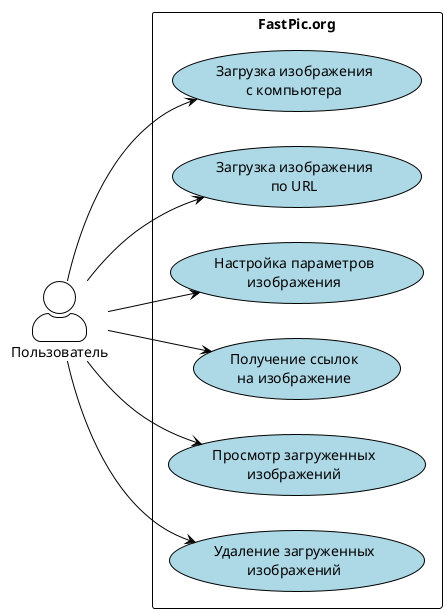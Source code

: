 @startuml FastPic.org - UseCase Diagram
!theme plain
skinparam actorStyle awesome
skinparam packageStyle rectangle
skinparam usecaseBorderColor #black
skinparam usecaseBackgroundColor #lightblue

left to right direction

actor "Пользователь" as User

rectangle "FastPic.org" {
  usecase "Загрузка изображения\nс компьютера" as UC1
  usecase "Загрузка изображения\nпо URL" as UC2
  usecase "Настройка параметров\nизображения" as UC3
  usecase "Получение ссылок\nна изображение" as UC4
  usecase "Просмотр загруженных\nизображений" as UC5
  usecase "Удаление загруженных\nизображений" as UC6
}

User --> UC1
User --> UC2
User --> UC3
User --> UC4
User --> UC5
User --> UC6

@enduml
